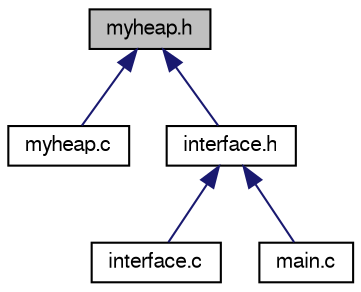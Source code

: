 digraph "myheap.h"
{
  edge [fontname="FreeSans",fontsize="10",labelfontname="FreeSans",labelfontsize="10"];
  node [fontname="FreeSans",fontsize="10",shape=record];
  Node1 [label="myheap.h",height=0.2,width=0.4,color="black", fillcolor="grey75", style="filled", fontcolor="black"];
  Node1 -> Node2 [dir="back",color="midnightblue",fontsize="10",style="solid",fontname="FreeSans"];
  Node2 [label="myheap.c",height=0.2,width=0.4,color="black", fillcolor="white", style="filled",URL="$myheap_8c.html",tooltip="Ficheiro contendo funções utilizadas na construção de uma heap e de uma stack utilizadas no programa ..."];
  Node1 -> Node3 [dir="back",color="midnightblue",fontsize="10",style="solid",fontname="FreeSans"];
  Node3 [label="interface.h",height=0.2,width=0.4,color="black", fillcolor="white", style="filled",URL="$interface_8h.html"];
  Node3 -> Node4 [dir="back",color="midnightblue",fontsize="10",style="solid",fontname="FreeSans"];
  Node4 [label="interface.c",height=0.2,width=0.4,color="black", fillcolor="white", style="filled",URL="$interface_8c.html",tooltip="Ficheiro contendo funções predefinidas para responder as querys bem como as suas funcoes auxiliares..."];
  Node3 -> Node5 [dir="back",color="midnightblue",fontsize="10",style="solid",fontname="FreeSans"];
  Node5 [label="main.c",height=0.2,width=0.4,color="black", fillcolor="white", style="filled",URL="$main_8c.html"];
}
